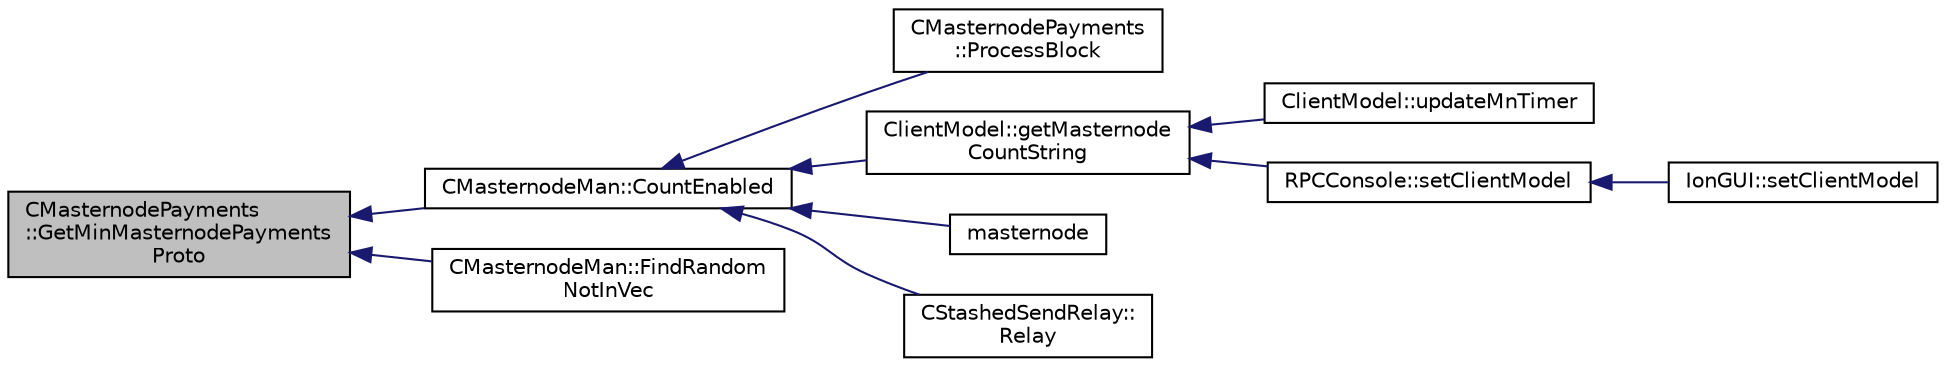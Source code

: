 digraph "CMasternodePayments::GetMinMasternodePaymentsProto"
{
  edge [fontname="Helvetica",fontsize="10",labelfontname="Helvetica",labelfontsize="10"];
  node [fontname="Helvetica",fontsize="10",shape=record];
  rankdir="LR";
  Node62 [label="CMasternodePayments\l::GetMinMasternodePayments\lProto",height=0.2,width=0.4,color="black", fillcolor="grey75", style="filled", fontcolor="black"];
  Node62 -> Node63 [dir="back",color="midnightblue",fontsize="10",style="solid",fontname="Helvetica"];
  Node63 [label="CMasternodeMan::CountEnabled",height=0.2,width=0.4,color="black", fillcolor="white", style="filled",URL="$dc/d6b/class_c_masternode_man.html#ae495279a035d7d259375ae95cbde28f4"];
  Node63 -> Node64 [dir="back",color="midnightblue",fontsize="10",style="solid",fontname="Helvetica"];
  Node64 [label="CMasternodePayments\l::ProcessBlock",height=0.2,width=0.4,color="black", fillcolor="white", style="filled",URL="$dc/d9a/class_c_masternode_payments.html#aa23dfbc148f10f601e9771bfcffea441"];
  Node63 -> Node65 [dir="back",color="midnightblue",fontsize="10",style="solid",fontname="Helvetica"];
  Node65 [label="ClientModel::getMasternode\lCountString",height=0.2,width=0.4,color="black", fillcolor="white", style="filled",URL="$df/d25/class_client_model.html#ab8dae86e417c050723fee66420a333ed"];
  Node65 -> Node66 [dir="back",color="midnightblue",fontsize="10",style="solid",fontname="Helvetica"];
  Node66 [label="ClientModel::updateMnTimer",height=0.2,width=0.4,color="black", fillcolor="white", style="filled",URL="$df/d25/class_client_model.html#a2c343f22834086eb6e6172dbcaf6426c"];
  Node65 -> Node67 [dir="back",color="midnightblue",fontsize="10",style="solid",fontname="Helvetica"];
  Node67 [label="RPCConsole::setClientModel",height=0.2,width=0.4,color="black", fillcolor="white", style="filled",URL="$d7/de8/class_r_p_c_console.html#a355349a33664a07628e9ca22a60f5fa7"];
  Node67 -> Node68 [dir="back",color="midnightblue",fontsize="10",style="solid",fontname="Helvetica"];
  Node68 [label="IonGUI::setClientModel",height=0.2,width=0.4,color="black", fillcolor="white", style="filled",URL="$dc/d0b/class_ion_g_u_i.html#aee0c583c834ce4f4c598c29db83b0680",tooltip="Set the client model. "];
  Node63 -> Node69 [dir="back",color="midnightblue",fontsize="10",style="solid",fontname="Helvetica"];
  Node69 [label="masternode",height=0.2,width=0.4,color="black", fillcolor="white", style="filled",URL="$d5/d6b/rpcstashedsend_8cpp.html#a30609e443aeb47c29ed0878d16b1b5e1"];
  Node63 -> Node70 [dir="back",color="midnightblue",fontsize="10",style="solid",fontname="Helvetica"];
  Node70 [label="CStashedSendRelay::\lRelay",height=0.2,width=0.4,color="black", fillcolor="white", style="filled",URL="$d2/d25/class_c_stashed_send_relay.html#a1466672b4c8f26d5cef789ea42388718"];
  Node62 -> Node71 [dir="back",color="midnightblue",fontsize="10",style="solid",fontname="Helvetica"];
  Node71 [label="CMasternodeMan::FindRandom\lNotInVec",height=0.2,width=0.4,color="black", fillcolor="white", style="filled",URL="$dc/d6b/class_c_masternode_man.html#abfe90ee0fb23e6ff54b7801f6ddf4155",tooltip="Find a random entry. "];
}
